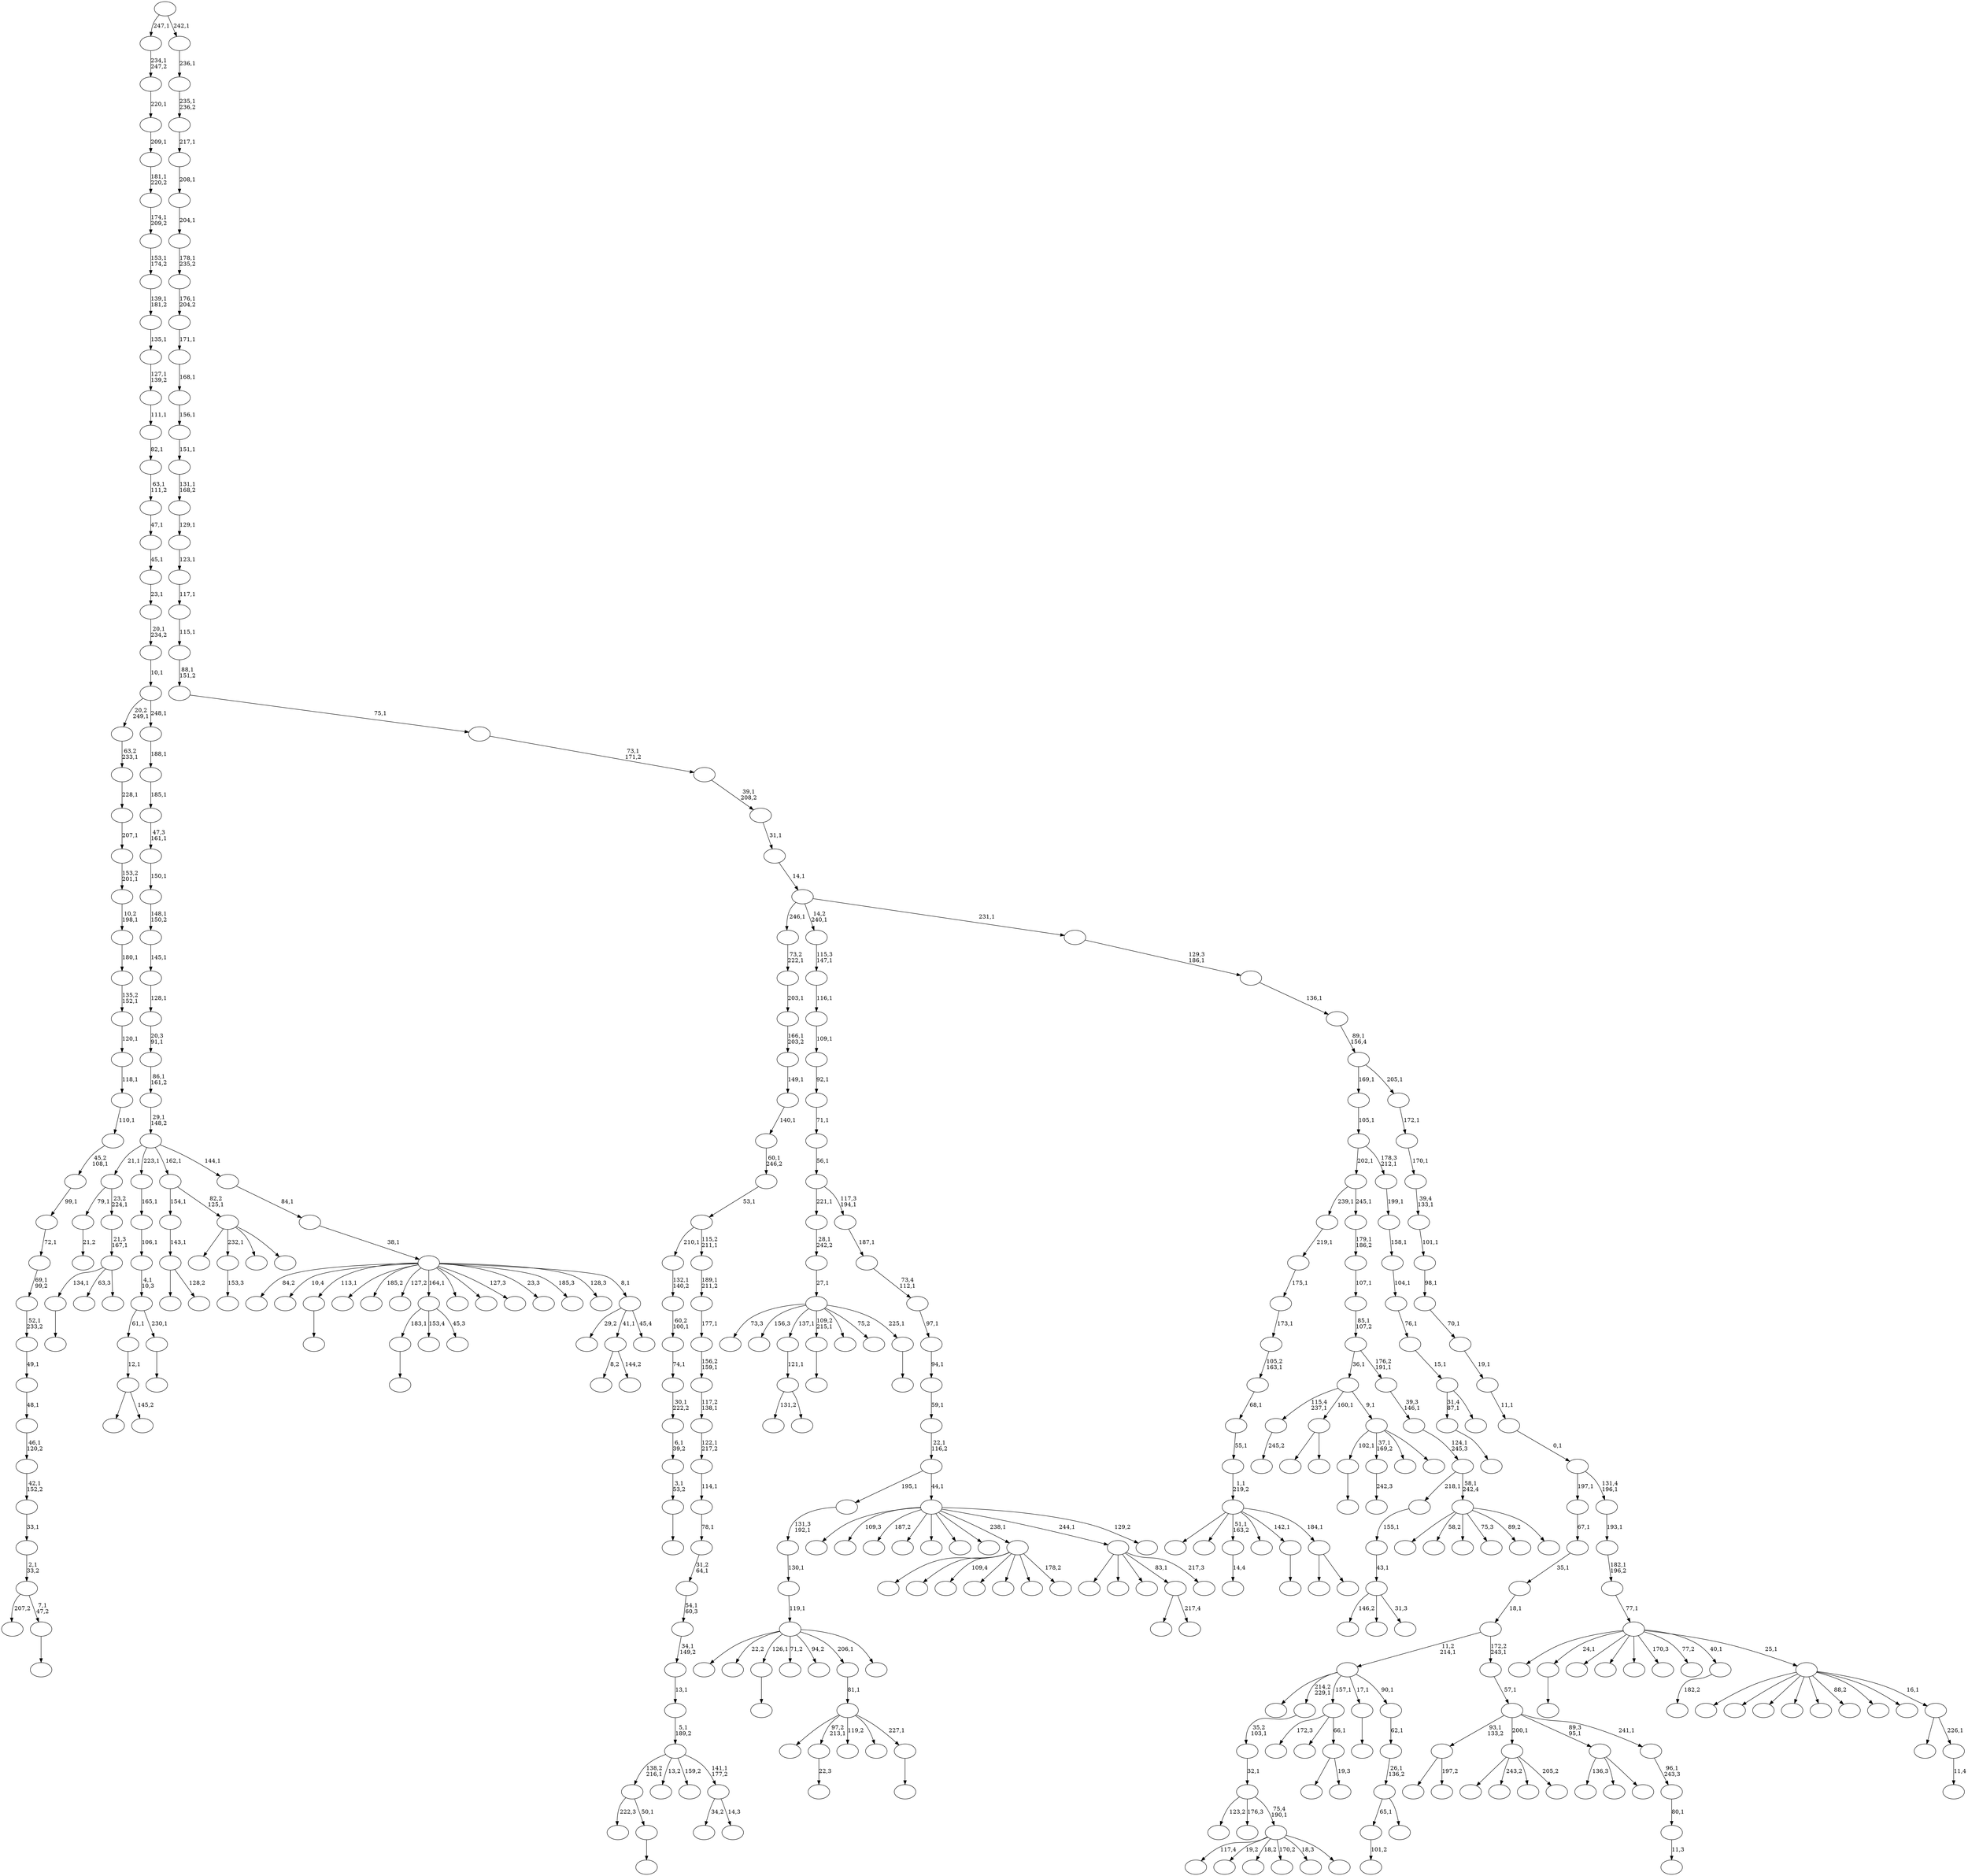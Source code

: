 digraph T {
	400 [label=""]
	399 [label=""]
	398 [label=""]
	397 [label=""]
	396 [label=""]
	395 [label=""]
	394 [label=""]
	393 [label=""]
	392 [label=""]
	391 [label=""]
	390 [label=""]
	389 [label=""]
	388 [label=""]
	387 [label=""]
	386 [label=""]
	385 [label=""]
	384 [label=""]
	383 [label=""]
	382 [label=""]
	381 [label=""]
	380 [label=""]
	379 [label=""]
	378 [label=""]
	377 [label=""]
	376 [label=""]
	375 [label=""]
	374 [label=""]
	373 [label=""]
	372 [label=""]
	371 [label=""]
	370 [label=""]
	369 [label=""]
	368 [label=""]
	367 [label=""]
	366 [label=""]
	365 [label=""]
	364 [label=""]
	363 [label=""]
	362 [label=""]
	361 [label=""]
	360 [label=""]
	359 [label=""]
	358 [label=""]
	357 [label=""]
	356 [label=""]
	355 [label=""]
	354 [label=""]
	353 [label=""]
	352 [label=""]
	351 [label=""]
	350 [label=""]
	349 [label=""]
	348 [label=""]
	347 [label=""]
	346 [label=""]
	345 [label=""]
	344 [label=""]
	343 [label=""]
	342 [label=""]
	341 [label=""]
	340 [label=""]
	339 [label=""]
	338 [label=""]
	337 [label=""]
	336 [label=""]
	335 [label=""]
	334 [label=""]
	333 [label=""]
	332 [label=""]
	331 [label=""]
	330 [label=""]
	329 [label=""]
	328 [label=""]
	327 [label=""]
	326 [label=""]
	325 [label=""]
	324 [label=""]
	323 [label=""]
	322 [label=""]
	321 [label=""]
	320 [label=""]
	319 [label=""]
	318 [label=""]
	317 [label=""]
	316 [label=""]
	315 [label=""]
	314 [label=""]
	313 [label=""]
	312 [label=""]
	311 [label=""]
	310 [label=""]
	309 [label=""]
	308 [label=""]
	307 [label=""]
	306 [label=""]
	305 [label=""]
	304 [label=""]
	303 [label=""]
	302 [label=""]
	301 [label=""]
	300 [label=""]
	299 [label=""]
	298 [label=""]
	297 [label=""]
	296 [label=""]
	295 [label=""]
	294 [label=""]
	293 [label=""]
	292 [label=""]
	291 [label=""]
	290 [label=""]
	289 [label=""]
	288 [label=""]
	287 [label=""]
	286 [label=""]
	285 [label=""]
	284 [label=""]
	283 [label=""]
	282 [label=""]
	281 [label=""]
	280 [label=""]
	279 [label=""]
	278 [label=""]
	277 [label=""]
	276 [label=""]
	275 [label=""]
	274 [label=""]
	273 [label=""]
	272 [label=""]
	271 [label=""]
	270 [label=""]
	269 [label=""]
	268 [label=""]
	267 [label=""]
	266 [label=""]
	265 [label=""]
	264 [label=""]
	263 [label=""]
	262 [label=""]
	261 [label=""]
	260 [label=""]
	259 [label=""]
	258 [label=""]
	257 [label=""]
	256 [label=""]
	255 [label=""]
	254 [label=""]
	253 [label=""]
	252 [label=""]
	251 [label=""]
	250 [label=""]
	249 [label=""]
	248 [label=""]
	247 [label=""]
	246 [label=""]
	245 [label=""]
	244 [label=""]
	243 [label=""]
	242 [label=""]
	241 [label=""]
	240 [label=""]
	239 [label=""]
	238 [label=""]
	237 [label=""]
	236 [label=""]
	235 [label=""]
	234 [label=""]
	233 [label=""]
	232 [label=""]
	231 [label=""]
	230 [label=""]
	229 [label=""]
	228 [label=""]
	227 [label=""]
	226 [label=""]
	225 [label=""]
	224 [label=""]
	223 [label=""]
	222 [label=""]
	221 [label=""]
	220 [label=""]
	219 [label=""]
	218 [label=""]
	217 [label=""]
	216 [label=""]
	215 [label=""]
	214 [label=""]
	213 [label=""]
	212 [label=""]
	211 [label=""]
	210 [label=""]
	209 [label=""]
	208 [label=""]
	207 [label=""]
	206 [label=""]
	205 [label=""]
	204 [label=""]
	203 [label=""]
	202 [label=""]
	201 [label=""]
	200 [label=""]
	199 [label=""]
	198 [label=""]
	197 [label=""]
	196 [label=""]
	195 [label=""]
	194 [label=""]
	193 [label=""]
	192 [label=""]
	191 [label=""]
	190 [label=""]
	189 [label=""]
	188 [label=""]
	187 [label=""]
	186 [label=""]
	185 [label=""]
	184 [label=""]
	183 [label=""]
	182 [label=""]
	181 [label=""]
	180 [label=""]
	179 [label=""]
	178 [label=""]
	177 [label=""]
	176 [label=""]
	175 [label=""]
	174 [label=""]
	173 [label=""]
	172 [label=""]
	171 [label=""]
	170 [label=""]
	169 [label=""]
	168 [label=""]
	167 [label=""]
	166 [label=""]
	165 [label=""]
	164 [label=""]
	163 [label=""]
	162 [label=""]
	161 [label=""]
	160 [label=""]
	159 [label=""]
	158 [label=""]
	157 [label=""]
	156 [label=""]
	155 [label=""]
	154 [label=""]
	153 [label=""]
	152 [label=""]
	151 [label=""]
	150 [label=""]
	149 [label=""]
	148 [label=""]
	147 [label=""]
	146 [label=""]
	145 [label=""]
	144 [label=""]
	143 [label=""]
	142 [label=""]
	141 [label=""]
	140 [label=""]
	139 [label=""]
	138 [label=""]
	137 [label=""]
	136 [label=""]
	135 [label=""]
	134 [label=""]
	133 [label=""]
	132 [label=""]
	131 [label=""]
	130 [label=""]
	129 [label=""]
	128 [label=""]
	127 [label=""]
	126 [label=""]
	125 [label=""]
	124 [label=""]
	123 [label=""]
	122 [label=""]
	121 [label=""]
	120 [label=""]
	119 [label=""]
	118 [label=""]
	117 [label=""]
	116 [label=""]
	115 [label=""]
	114 [label=""]
	113 [label=""]
	112 [label=""]
	111 [label=""]
	110 [label=""]
	109 [label=""]
	108 [label=""]
	107 [label=""]
	106 [label=""]
	105 [label=""]
	104 [label=""]
	103 [label=""]
	102 [label=""]
	101 [label=""]
	100 [label=""]
	99 [label=""]
	98 [label=""]
	97 [label=""]
	96 [label=""]
	95 [label=""]
	94 [label=""]
	93 [label=""]
	92 [label=""]
	91 [label=""]
	90 [label=""]
	89 [label=""]
	88 [label=""]
	87 [label=""]
	86 [label=""]
	85 [label=""]
	84 [label=""]
	83 [label=""]
	82 [label=""]
	81 [label=""]
	80 [label=""]
	79 [label=""]
	78 [label=""]
	77 [label=""]
	76 [label=""]
	75 [label=""]
	74 [label=""]
	73 [label=""]
	72 [label=""]
	71 [label=""]
	70 [label=""]
	69 [label=""]
	68 [label=""]
	67 [label=""]
	66 [label=""]
	65 [label=""]
	64 [label=""]
	63 [label=""]
	62 [label=""]
	61 [label=""]
	60 [label=""]
	59 [label=""]
	58 [label=""]
	57 [label=""]
	56 [label=""]
	55 [label=""]
	54 [label=""]
	53 [label=""]
	52 [label=""]
	51 [label=""]
	50 [label=""]
	49 [label=""]
	48 [label=""]
	47 [label=""]
	46 [label=""]
	45 [label=""]
	44 [label=""]
	43 [label=""]
	42 [label=""]
	41 [label=""]
	40 [label=""]
	39 [label=""]
	38 [label=""]
	37 [label=""]
	36 [label=""]
	35 [label=""]
	34 [label=""]
	33 [label=""]
	32 [label=""]
	31 [label=""]
	30 [label=""]
	29 [label=""]
	28 [label=""]
	27 [label=""]
	26 [label=""]
	25 [label=""]
	24 [label=""]
	23 [label=""]
	22 [label=""]
	21 [label=""]
	20 [label=""]
	19 [label=""]
	18 [label=""]
	17 [label=""]
	16 [label=""]
	15 [label=""]
	14 [label=""]
	13 [label=""]
	12 [label=""]
	11 [label=""]
	10 [label=""]
	9 [label=""]
	8 [label=""]
	7 [label=""]
	6 [label=""]
	5 [label=""]
	4 [label=""]
	3 [label=""]
	2 [label=""]
	1 [label=""]
	0 [label=""]
	399 -> 400 [label="101,2"]
	387 -> 388 [label=""]
	383 -> 396 [label="131,2"]
	383 -> 384 [label=""]
	382 -> 383 [label="121,1"]
	373 -> 374 [label=""]
	370 -> 371 [label=""]
	364 -> 365 [label=""]
	363 -> 375 [label="222,3"]
	363 -> 364 [label="50,1"]
	354 -> 355 [label=""]
	351 -> 352 [label=""]
	349 -> 350 [label="21,2"]
	346 -> 361 [label="146,2"]
	346 -> 348 [label=""]
	346 -> 347 [label="31,3"]
	345 -> 346 [label="43,1"]
	344 -> 345 [label="155,1"]
	338 -> 339 [label=""]
	336 -> 337 [label="22,3"]
	333 -> 334 [label=""]
	332 -> 333 [label="3,1\n53,2"]
	331 -> 332 [label="6,1\n39,2"]
	330 -> 331 [label="30,1\n222,2"]
	329 -> 330 [label="74,1"]
	328 -> 329 [label="60,2\n100,1"]
	327 -> 328 [label="132,1\n140,2"]
	322 -> 359 [label=""]
	322 -> 323 [label="197,2"]
	320 -> 321 [label=""]
	316 -> 317 [label=""]
	315 -> 362 [label="207,2"]
	315 -> 316 [label="7,1\n47,2"]
	314 -> 315 [label="2,1\n33,2"]
	313 -> 314 [label="33,1"]
	312 -> 313 [label="42,1\n152,2"]
	311 -> 312 [label="46,1\n120,2"]
	310 -> 311 [label="48,1"]
	309 -> 310 [label="49,1"]
	308 -> 309 [label="52,1\n233,2"]
	307 -> 308 [label="69,1\n99,2"]
	306 -> 307 [label="72,1"]
	305 -> 306 [label="99,1"]
	304 -> 305 [label="45,2\n108,1"]
	303 -> 304 [label="110,1"]
	302 -> 303 [label="118,1"]
	301 -> 302 [label="120,1"]
	300 -> 301 [label="135,2\n152,1"]
	299 -> 300 [label="180,1"]
	298 -> 299 [label="10,2\n198,1"]
	297 -> 298 [label="153,2\n201,1"]
	296 -> 297 [label="207,1"]
	295 -> 296 [label="228,1"]
	294 -> 295 [label="63,2\n233,1"]
	290 -> 338 [label="134,1"]
	290 -> 324 [label="63,3"]
	290 -> 291 [label=""]
	289 -> 290 [label="21,3\n167,1"]
	288 -> 349 [label="79,1"]
	288 -> 289 [label="23,2\n224,1"]
	283 -> 284 [label=""]
	282 -> 393 [label=""]
	282 -> 336 [label="97,2\n213,1"]
	282 -> 319 [label="119,2"]
	282 -> 287 [label=""]
	282 -> 283 [label="227,1"]
	281 -> 282 [label="81,1"]
	279 -> 280 [label="153,3"]
	275 -> 276 [label="245,2"]
	258 -> 259 [label="14,4"]
	256 -> 351 [label="183,1"]
	256 -> 285 [label="153,4"]
	256 -> 257 [label="45,3"]
	243 -> 244 [label=""]
	241 -> 242 [label=""]
	236 -> 254 [label="34,2"]
	236 -> 237 [label="14,3"]
	235 -> 363 [label="138,2\n216,1"]
	235 -> 271 [label="13,2"]
	235 -> 240 [label="159,2"]
	235 -> 236 [label="141,1\n177,2"]
	234 -> 235 [label="5,1\n189,2"]
	233 -> 234 [label="13,1"]
	232 -> 233 [label="34,1\n149,2"]
	231 -> 232 [label="54,1\n60,3"]
	230 -> 231 [label="31,2\n64,1"]
	229 -> 230 [label="78,1"]
	228 -> 229 [label="114,1"]
	227 -> 228 [label="122,1\n217,2"]
	226 -> 227 [label="117,2\n138,1"]
	225 -> 226 [label="156,2\n159,1"]
	224 -> 225 [label="177,1"]
	223 -> 224 [label="189,1\n211,2"]
	222 -> 327 [label="210,1"]
	222 -> 223 [label="115,2\n211,1"]
	221 -> 222 [label="53,1"]
	220 -> 221 [label="60,1\n246,2"]
	219 -> 220 [label="140,1"]
	218 -> 219 [label="149,1"]
	217 -> 218 [label="166,1\n203,2"]
	216 -> 217 [label="203,1"]
	215 -> 216 [label="73,2\n222,1"]
	210 -> 358 [label=""]
	210 -> 211 [label="145,2"]
	209 -> 210 [label="12,1"]
	206 -> 252 [label=""]
	206 -> 207 [label="128,2"]
	205 -> 206 [label="143,1"]
	203 -> 247 [label="8,2"]
	203 -> 204 [label="144,2"]
	201 -> 369 [label="117,4"]
	201 -> 366 [label="19,2"]
	201 -> 272 [label="18,2"]
	201 -> 251 [label="170,2"]
	201 -> 208 [label="18,3"]
	201 -> 202 [label=""]
	200 -> 368 [label="123,2"]
	200 -> 212 [label="176,3"]
	200 -> 201 [label="75,4\n190,1"]
	199 -> 200 [label="32,1"]
	198 -> 199 [label="35,2\n103,1"]
	194 -> 195 [label="242,3"]
	191 -> 261 [label=""]
	191 -> 250 [label="243,2"]
	191 -> 238 [label=""]
	191 -> 192 [label="205,2"]
	185 -> 186 [label=""]
	184 -> 209 [label="61,1"]
	184 -> 185 [label="230,1"]
	183 -> 184 [label="4,1\n10,3"]
	182 -> 183 [label="106,1"]
	181 -> 182 [label="165,1"]
	176 -> 379 [label="136,3"]
	176 -> 293 [label=""]
	176 -> 177 [label=""]
	174 -> 180 [label=""]
	174 -> 175 [label=""]
	173 -> 356 [label=""]
	173 -> 353 [label=""]
	173 -> 258 [label="51,1\n163,2"]
	173 -> 255 [label=""]
	173 -> 243 [label="142,1"]
	173 -> 174 [label="184,1"]
	172 -> 173 [label="1,1\n219,2"]
	171 -> 172 [label="55,1"]
	170 -> 171 [label="68,1"]
	169 -> 170 [label="105,2\n163,1"]
	168 -> 169 [label="173,1"]
	167 -> 168 [label="175,1"]
	166 -> 167 [label="219,1"]
	164 -> 278 [label=""]
	164 -> 165 [label="19,3"]
	163 -> 377 [label="172,3"]
	163 -> 249 [label=""]
	163 -> 164 [label="66,1"]
	158 -> 397 [label=""]
	158 -> 159 [label=""]
	156 -> 157 [label=""]
	153 -> 399 [label="65,1"]
	153 -> 154 [label=""]
	152 -> 153 [label="26,1\n136,2"]
	151 -> 152 [label="62,1"]
	150 -> 392 [label=""]
	150 -> 198 [label="214,2\n229,1"]
	150 -> 163 [label="157,1"]
	150 -> 156 [label="17,1"]
	150 -> 151 [label="90,1"]
	148 -> 149 [label="11,3"]
	147 -> 148 [label="80,1"]
	146 -> 147 [label="96,1\n243,3"]
	145 -> 322 [label="93,1\n133,2"]
	145 -> 191 [label="200,1"]
	145 -> 176 [label="89,3\n95,1"]
	145 -> 146 [label="241,1"]
	144 -> 145 [label="57,1"]
	143 -> 150 [label="11,2\n214,1"]
	143 -> 144 [label="172,2\n243,1"]
	142 -> 143 [label="18,1"]
	141 -> 142 [label="35,1"]
	140 -> 141 [label="67,1"]
	138 -> 381 [label=""]
	138 -> 279 [label="232,1"]
	138 -> 268 [label=""]
	138 -> 139 [label=""]
	137 -> 205 [label="154,1"]
	137 -> 138 [label="82,2\n125,1"]
	135 -> 385 [label=""]
	135 -> 378 [label="22,2"]
	135 -> 370 [label="126,1"]
	135 -> 342 [label="71,2"]
	135 -> 326 [label="94,2"]
	135 -> 281 [label="206,1"]
	135 -> 136 [label=""]
	134 -> 135 [label="119,1"]
	133 -> 134 [label="130,1"]
	132 -> 133 [label="131,3\n192,1"]
	129 -> 320 [label="102,1"]
	129 -> 194 [label="37,1\n169,2"]
	129 -> 193 [label=""]
	129 -> 130 [label=""]
	128 -> 275 [label="115,4\n237,1"]
	128 -> 158 [label="160,1"]
	128 -> 129 [label="9,1"]
	126 -> 376 [label=""]
	126 -> 360 [label="58,2"]
	126 -> 277 [label=""]
	126 -> 253 [label="75,3"]
	126 -> 131 [label="89,2"]
	126 -> 127 [label=""]
	125 -> 344 [label="218,1"]
	125 -> 126 [label="58,1\n242,4"]
	124 -> 125 [label="124,1\n245,3"]
	123 -> 124 [label="39,3\n146,1"]
	122 -> 128 [label="36,1"]
	122 -> 123 [label="176,2\n191,1"]
	121 -> 122 [label="85,1\n107,2"]
	120 -> 121 [label="107,1"]
	119 -> 120 [label="179,1\n186,2"]
	118 -> 166 [label="239,1"]
	118 -> 119 [label="245,1"]
	116 -> 373 [label="31,4\n87,1"]
	116 -> 117 [label=""]
	115 -> 116 [label="15,1"]
	114 -> 115 [label="76,1"]
	113 -> 114 [label="104,1"]
	112 -> 113 [label="158,1"]
	111 -> 112 [label="199,1"]
	110 -> 118 [label="202,1"]
	110 -> 111 [label="178,3\n212,1"]
	109 -> 110 [label="105,1"]
	107 -> 108 [label="182,2"]
	105 -> 391 [label=""]
	105 -> 367 [label=""]
	105 -> 325 [label="109,4"]
	105 -> 264 [label=""]
	105 -> 196 [label=""]
	105 -> 189 [label=""]
	105 -> 106 [label="178,2"]
	103 -> 179 [label=""]
	103 -> 104 [label="217,4"]
	101 -> 102 [label=""]
	100 -> 398 [label="73,3"]
	100 -> 389 [label="156,3"]
	100 -> 382 [label="137,1"]
	100 -> 241 [label="109,2\n215,1"]
	100 -> 188 [label=""]
	100 -> 178 [label="75,2"]
	100 -> 101 [label="225,1"]
	99 -> 100 [label="27,1"]
	98 -> 99 [label="28,1\n242,2"]
	96 -> 266 [label=""]
	96 -> 246 [label=""]
	96 -> 161 [label=""]
	96 -> 103 [label="83,1"]
	96 -> 97 [label="217,3"]
	94 -> 248 [label="29,2"]
	94 -> 203 [label="41,1"]
	94 -> 95 [label="45,4"]
	93 -> 394 [label="84,2"]
	93 -> 372 [label="10,4"]
	93 -> 354 [label="113,1"]
	93 -> 343 [label=""]
	93 -> 273 [label="185,2"]
	93 -> 263 [label="127,2"]
	93 -> 256 [label="164,1"]
	93 -> 245 [label=""]
	93 -> 213 [label=""]
	93 -> 197 [label="127,3"]
	93 -> 187 [label="23,3"]
	93 -> 160 [label="185,3"]
	93 -> 155 [label="128,3"]
	93 -> 94 [label="8,1"]
	92 -> 93 [label="38,1"]
	91 -> 92 [label="84,1"]
	90 -> 288 [label="21,1"]
	90 -> 181 [label="223,1"]
	90 -> 137 [label="162,1"]
	90 -> 91 [label="144,1"]
	89 -> 90 [label="29,1\n148,2"]
	88 -> 89 [label="86,1\n161,2"]
	87 -> 88 [label="20,3\n91,1"]
	86 -> 87 [label="128,1"]
	85 -> 86 [label="145,1"]
	84 -> 85 [label="148,1\n150,2"]
	83 -> 84 [label="150,1"]
	82 -> 83 [label="47,3\n161,1"]
	81 -> 82 [label="185,1"]
	80 -> 81 [label="188,1"]
	79 -> 294 [label="20,2\n249,1"]
	79 -> 80 [label="248,1"]
	78 -> 79 [label="10,1"]
	77 -> 78 [label="20,1\n234,2"]
	76 -> 77 [label="23,1"]
	75 -> 76 [label="45,1"]
	74 -> 75 [label="47,1"]
	73 -> 74 [label="63,1\n111,2"]
	72 -> 73 [label="82,1"]
	71 -> 72 [label="111,1"]
	70 -> 71 [label="127,1\n139,2"]
	69 -> 70 [label="135,1"]
	68 -> 69 [label="139,1\n181,2"]
	67 -> 68 [label="153,1\n174,2"]
	66 -> 67 [label="174,1\n209,2"]
	65 -> 66 [label="181,1\n220,2"]
	64 -> 65 [label="209,1"]
	63 -> 64 [label="220,1"]
	62 -> 63 [label="234,1\n247,2"]
	60 -> 380 [label=""]
	60 -> 357 [label="109,3"]
	60 -> 341 [label="187,2"]
	60 -> 292 [label=""]
	60 -> 286 [label=""]
	60 -> 274 [label=""]
	60 -> 214 [label=""]
	60 -> 105 [label="238,1"]
	60 -> 96 [label="244,1"]
	60 -> 61 [label="129,2"]
	59 -> 132 [label="195,1"]
	59 -> 60 [label="44,1"]
	58 -> 59 [label="22,1\n116,2"]
	57 -> 58 [label="59,1"]
	56 -> 57 [label="94,1"]
	55 -> 56 [label="97,1"]
	54 -> 55 [label="73,4\n112,1"]
	53 -> 54 [label="187,1"]
	52 -> 98 [label="221,1"]
	52 -> 53 [label="117,3\n194,1"]
	51 -> 52 [label="56,1"]
	50 -> 51 [label="71,1"]
	49 -> 50 [label="92,1"]
	48 -> 49 [label="109,1"]
	47 -> 48 [label="116,1"]
	46 -> 47 [label="115,3\n147,1"]
	44 -> 45 [label="11,4"]
	43 -> 265 [label=""]
	43 -> 44 [label="226,1"]
	42 -> 395 [label=""]
	42 -> 335 [label=""]
	42 -> 318 [label=""]
	42 -> 270 [label=""]
	42 -> 267 [label=""]
	42 -> 262 [label="88,2"]
	42 -> 190 [label=""]
	42 -> 162 [label=""]
	42 -> 43 [label="16,1"]
	41 -> 390 [label=""]
	41 -> 387 [label="24,1"]
	41 -> 386 [label=""]
	41 -> 340 [label=""]
	41 -> 269 [label=""]
	41 -> 260 [label="170,3"]
	41 -> 239 [label="77,2"]
	41 -> 107 [label="40,1"]
	41 -> 42 [label="25,1"]
	40 -> 41 [label="77,1"]
	39 -> 40 [label="182,1\n196,2"]
	38 -> 39 [label="193,1"]
	37 -> 140 [label="197,1"]
	37 -> 38 [label="131,4\n196,1"]
	36 -> 37 [label="0,1"]
	35 -> 36 [label="11,1"]
	34 -> 35 [label="19,1"]
	33 -> 34 [label="70,1"]
	32 -> 33 [label="98,1"]
	31 -> 32 [label="101,1"]
	30 -> 31 [label="39,4\n133,1"]
	29 -> 30 [label="170,1"]
	28 -> 29 [label="172,1"]
	27 -> 109 [label="169,1"]
	27 -> 28 [label="205,1"]
	26 -> 27 [label="89,1\n156,4"]
	25 -> 26 [label="136,1"]
	24 -> 25 [label="129,3\n186,1"]
	23 -> 215 [label="246,1"]
	23 -> 46 [label="14,2\n240,1"]
	23 -> 24 [label="231,1"]
	22 -> 23 [label="14,1"]
	21 -> 22 [label="31,1"]
	20 -> 21 [label="39,1\n208,2"]
	19 -> 20 [label="73,1\n171,2"]
	18 -> 19 [label="75,1"]
	17 -> 18 [label="88,1\n151,2"]
	16 -> 17 [label="115,1"]
	15 -> 16 [label="117,1"]
	14 -> 15 [label="123,1"]
	13 -> 14 [label="129,1"]
	12 -> 13 [label="131,1\n168,2"]
	11 -> 12 [label="151,1"]
	10 -> 11 [label="156,1"]
	9 -> 10 [label="168,1"]
	8 -> 9 [label="171,1"]
	7 -> 8 [label="176,1\n204,2"]
	6 -> 7 [label="178,1\n235,2"]
	5 -> 6 [label="204,1"]
	4 -> 5 [label="208,1"]
	3 -> 4 [label="217,1"]
	2 -> 3 [label="235,1\n236,2"]
	1 -> 2 [label="236,1"]
	0 -> 62 [label="247,1"]
	0 -> 1 [label="242,1"]
}

